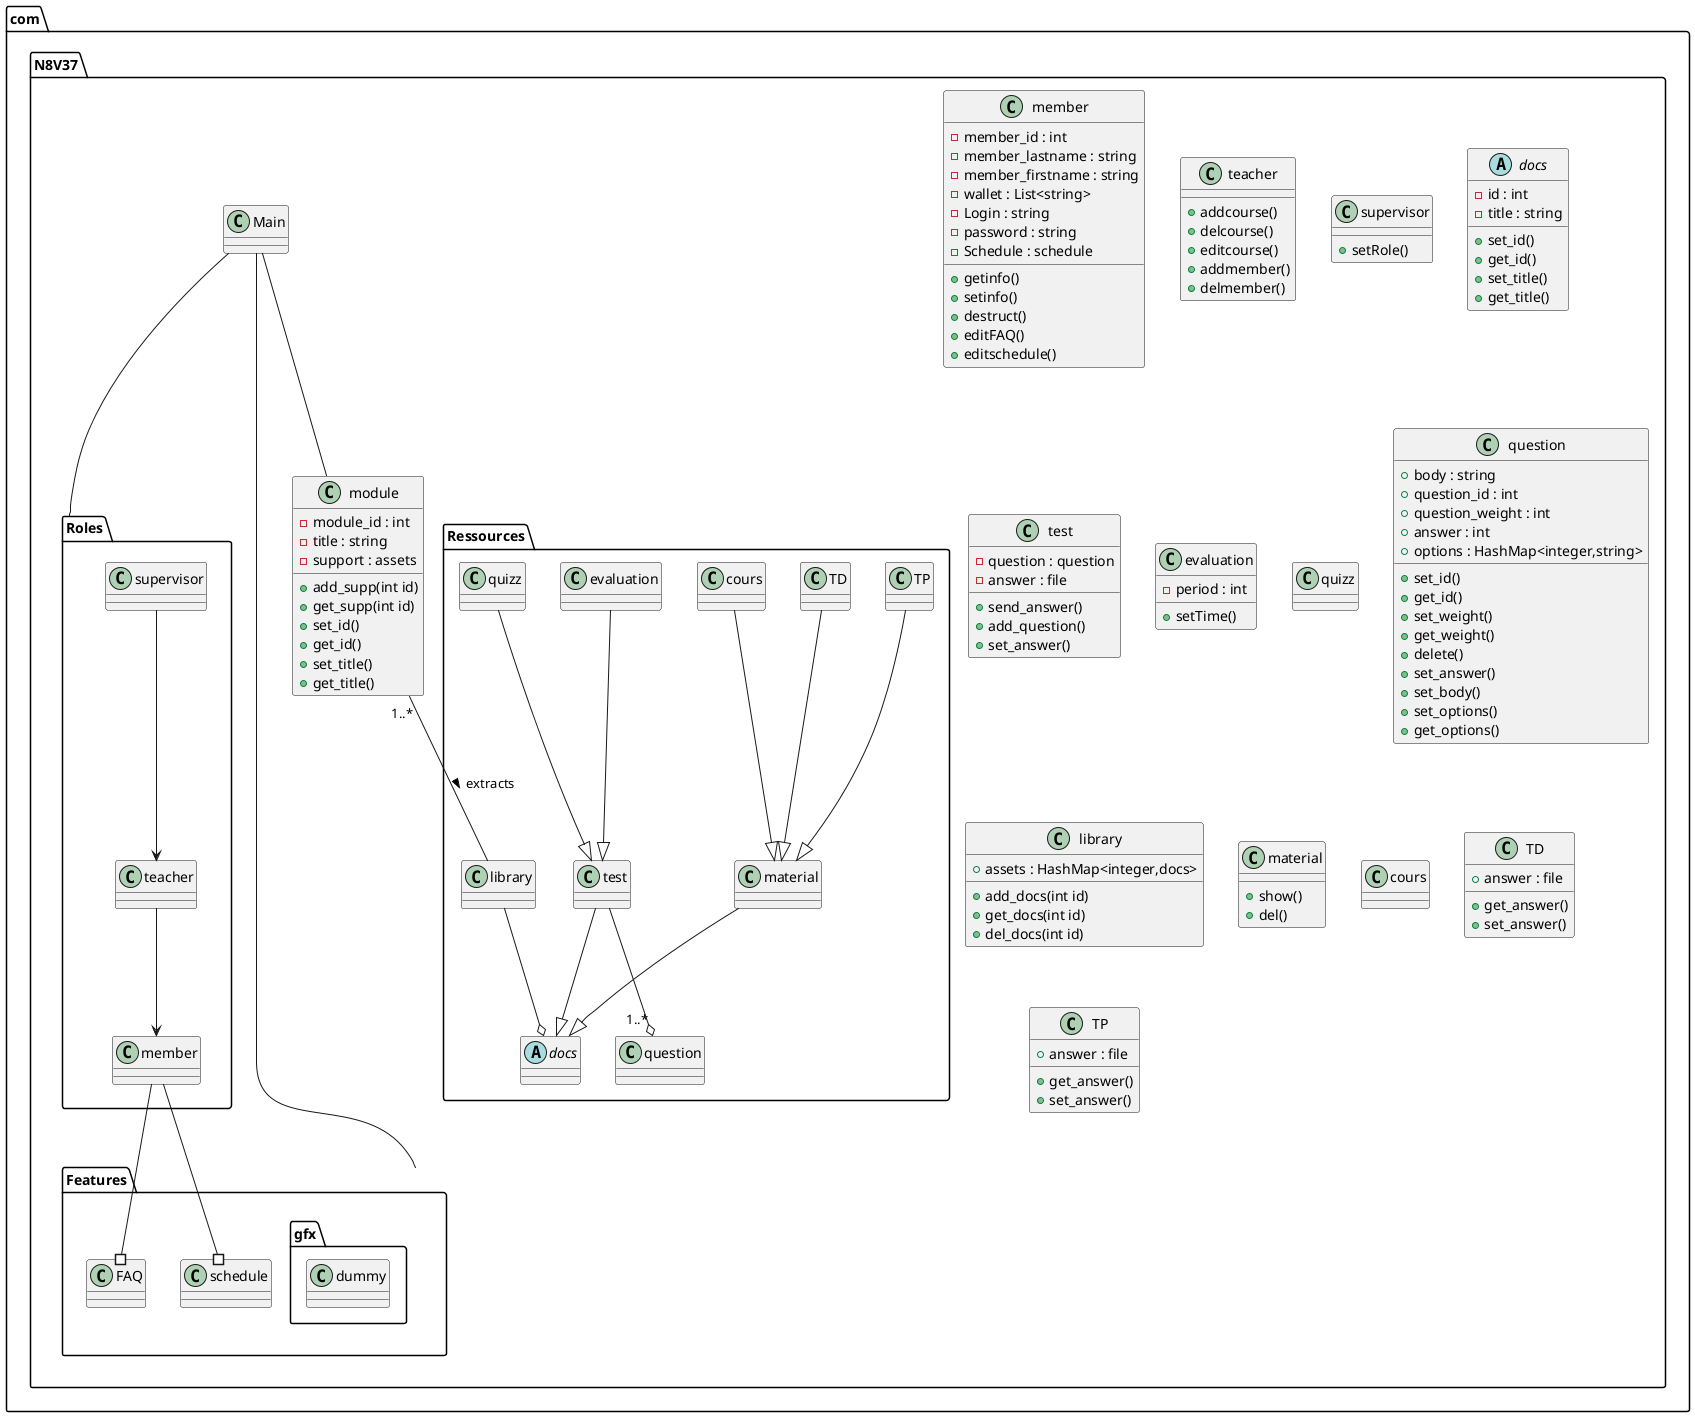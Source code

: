 @startuml class_diagram
package com.N8V37{
    /' definition of the relationship
     between classes'/
    package com.N8V37.Ressources{

        class library
        abstract docs
        TD --|> material        
        cours --|> material
        TP --|> material
        evaluation --|> test
        quizz --|> test
        test --o "1..*" question 
        test --|> docs 
        material --|> docs
        library --o docs     
    }
    package com.N8V37.Roles{
        supervisor --> teacher
        teacher --> member   
    }
    package com.N8V37.Features{
        class schedule
        class FAQ
        namespace gfx{
            class dummy
            }         
    }
    member --# schedule
    member --# FAQ
    Main -- com.N8V37.Roles
    Main -- module
    Main -- com.N8V37.Features
    ' definition of the independent classes    
    class module{
        - module_id : int
        - title : string
        - support : assets
        + add_supp(int id)
        + get_supp(int id)
        + set_id()
        + get_id()
        + set_title()
        + get_title()
    }
    module "1..*" -- library : extracts >
    ' definition of "role" classes (done)
    class member{
        - member_id : int
        - member_lastname : string
        - member_firstname : string
        - wallet : List<string>
        - Login : string
        - password : string 
        - Schedule : schedule      
        + getinfo()
        + setinfo()
        + destruct()
        + editFAQ()
        + editschedule()
    }
    class teacher {
        + addcourse()
        + delcourse()
        + editcourse()
        + addmember()
        + delmember()       
    }
    class supervisor{
        + setRole()
    }
    ' definition of "ressources" classes
    abstract docs{
        - id : int
        - title : string
        + set_id()
        + get_id()
        + set_title()
        +get_title()
    }
    class test{
        - question : question
        - answer : file
        + send_answer()
        + add_question()
        + set_answer()
    }
    class evaluation{
        - period : int
        + setTime()
    }
    class quizz{

    }
    class question{
        + body : string
        + question_id : int
        + question_weight : int
        + answer : int
        + options : HashMap<integer,string> 
        + set_id()
        + get_id()
        + set_weight()
        + get_weight()
        + delete()
        + set_answer()
        + set_body()
        + set_options()
        + get_options() 
    }
    class library{
        + assets : HashMap<integer,docs>
        + add_docs(int id)
        + get_docs(int id)
        + del_docs(int id)
    }
    class material{
        + show()
        + del()
    }
    class cours{

    }
    class TD{
        + answer : file
        + get_answer()
        + set_answer()
    }
    class TP{
        + answer : file
        + get_answer()
        + set_answer()
    }
    ' definition of "features" classes
}
@enduml
